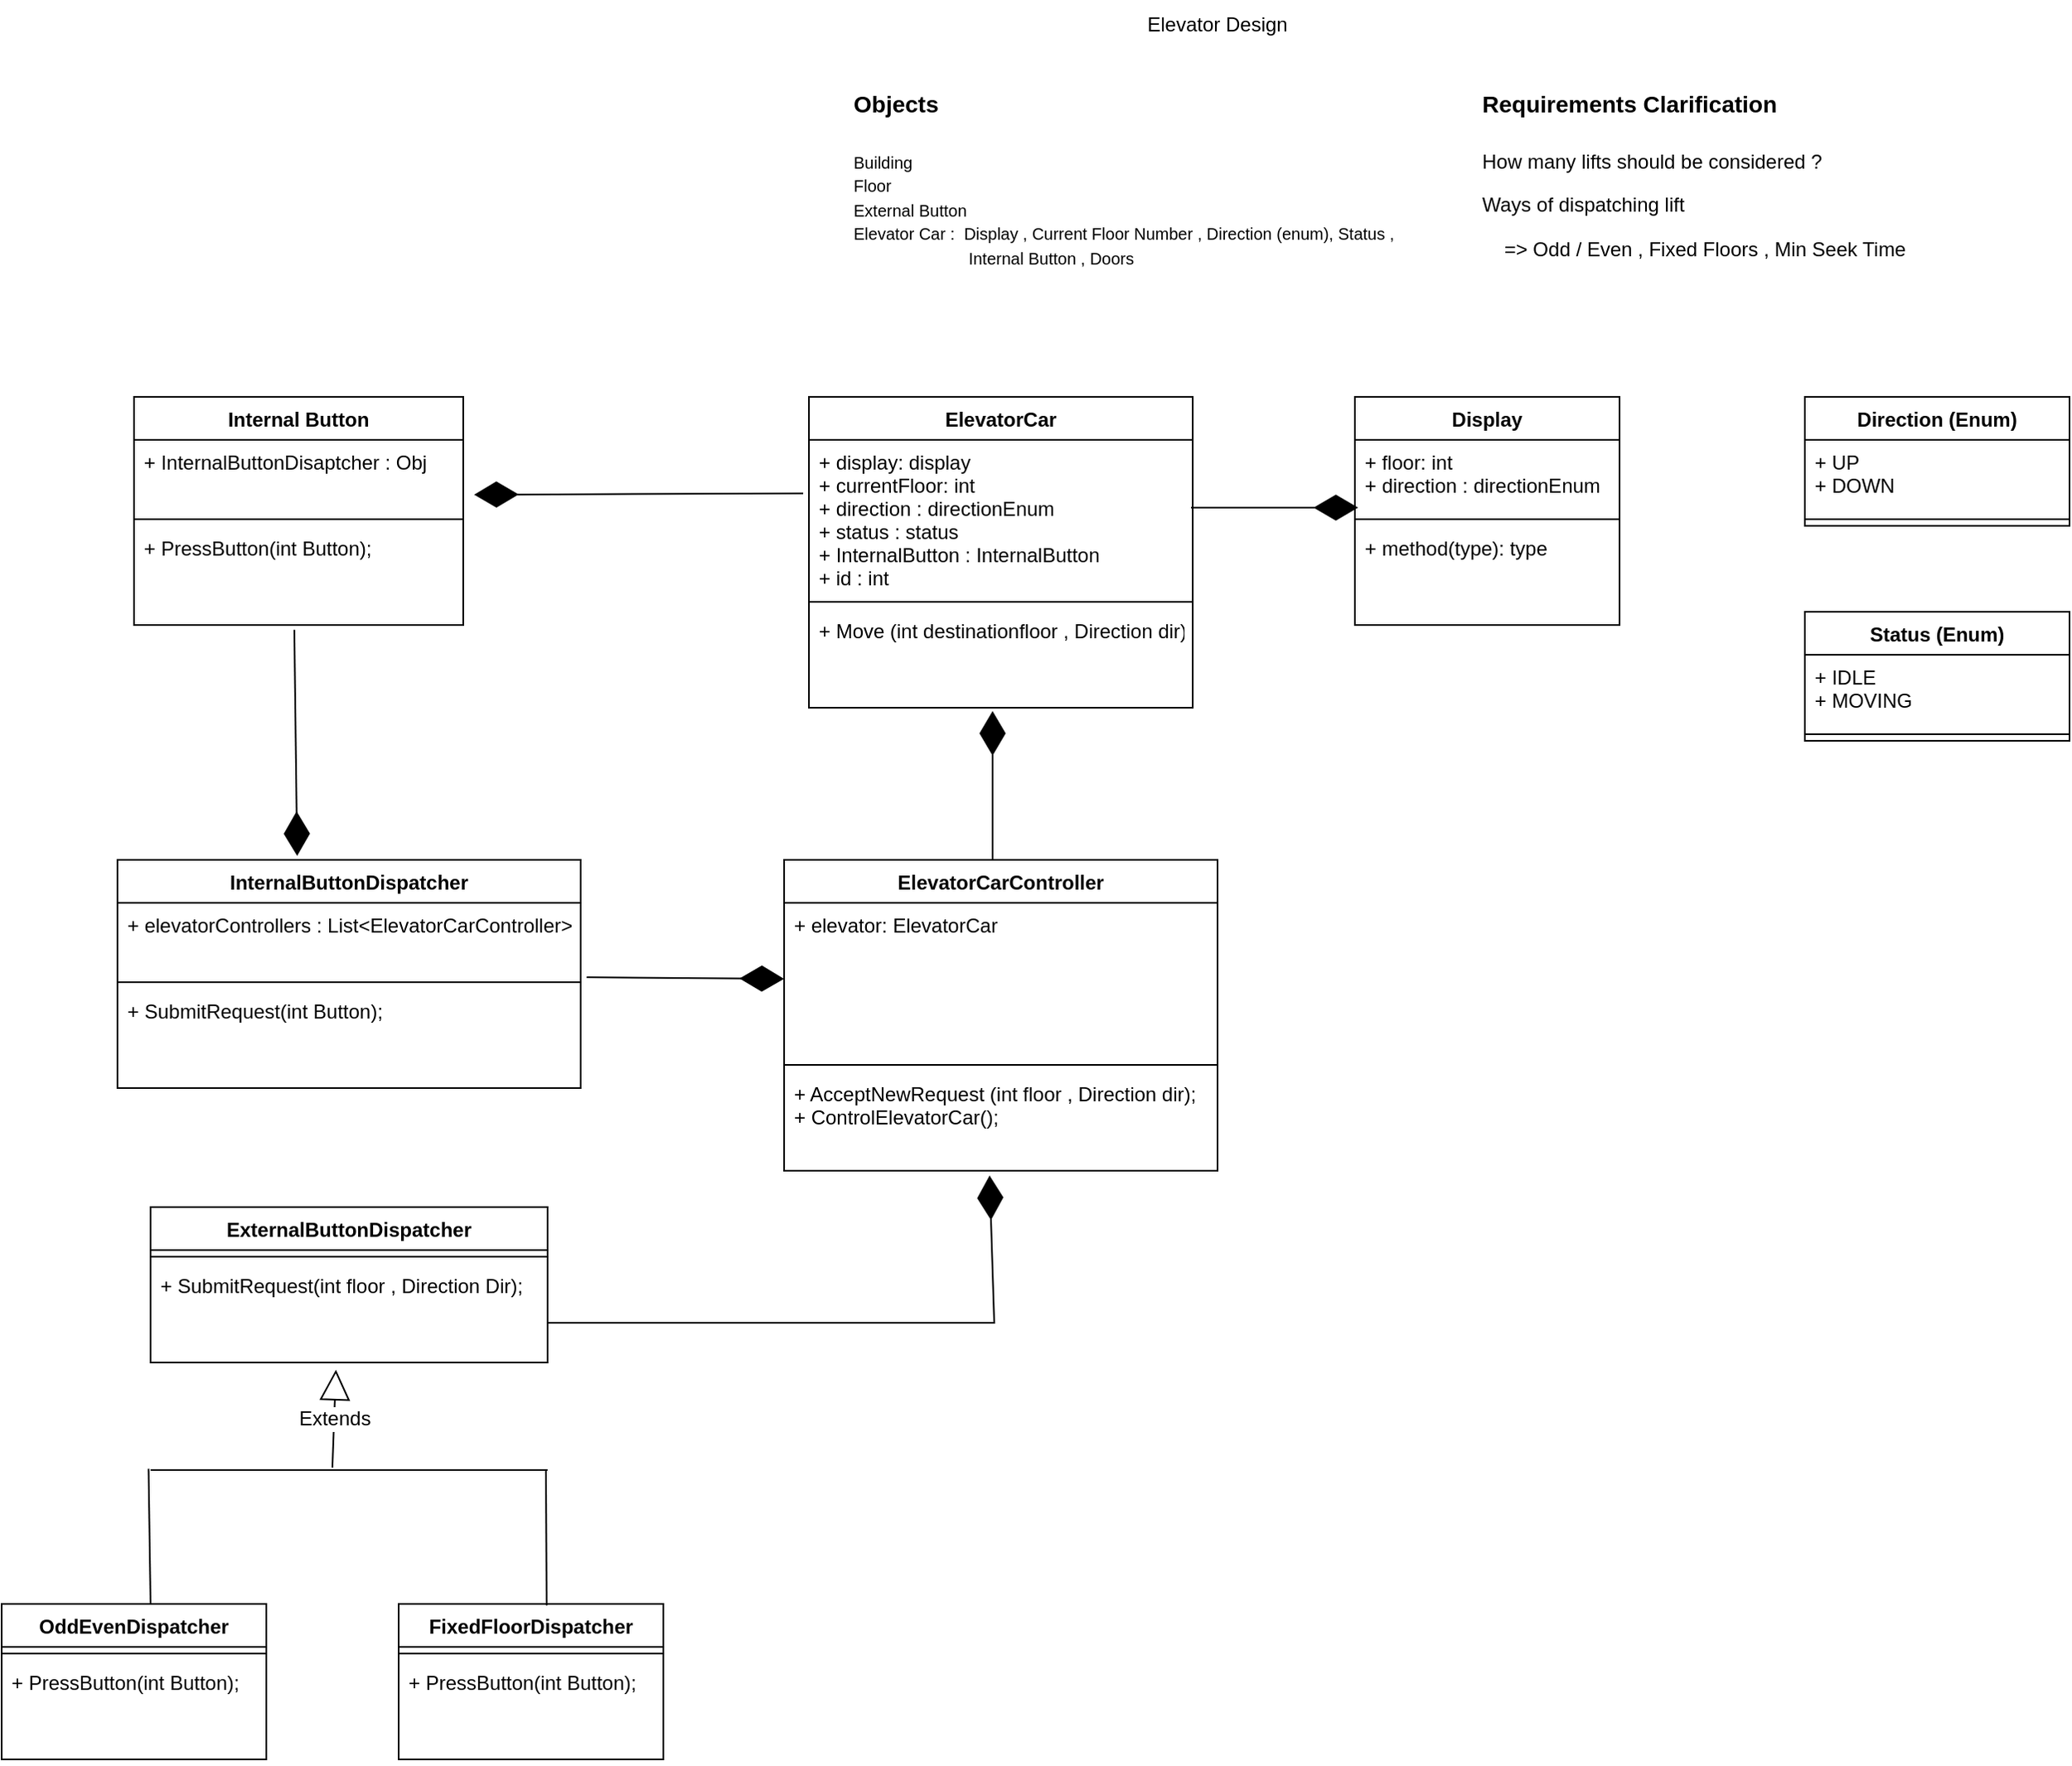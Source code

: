 <mxfile version="20.8.8" type="github">
  <diagram name="Page-1" id="c4acf3e9-155e-7222-9cf6-157b1a14988f">
    <mxGraphModel dx="1999" dy="498" grid="1" gridSize="10" guides="1" tooltips="1" connect="1" arrows="1" fold="1" page="1" pageScale="1" pageWidth="850" pageHeight="1100" background="none" math="0" shadow="0">
      <root>
        <mxCell id="0" />
        <mxCell id="1" parent="0" />
        <mxCell id="nZJ_XerWQQLApMEWjYs8-2" value="Elevator Design" style="text;html=1;strokeColor=none;fillColor=none;align=center;verticalAlign=middle;whiteSpace=wrap;rounded=0;" vertex="1" parent="1">
          <mxGeometry x="300" width="150" height="30" as="geometry" />
        </mxCell>
        <mxCell id="nZJ_XerWQQLApMEWjYs8-3" value="" style="shape=image;html=1;verticalAlign=top;verticalLabelPosition=bottom;labelBackgroundColor=#ffffff;imageAspect=0;aspect=fixed;image=https://cdn4.iconfinder.com/data/icons/aiga-symbol-signs/612/aiga_elevator_bg-128.png" vertex="1" parent="1">
          <mxGeometry x="70" y="40" width="58" height="58" as="geometry" />
        </mxCell>
        <mxCell id="nZJ_XerWQQLApMEWjYs8-4" value="&lt;h1&gt;&lt;font style=&quot;font-size: 14px;&quot;&gt;Requirements Clarification&lt;/font&gt;&lt;/h1&gt;&lt;p&gt;&lt;font style=&quot;font-size: 12px;&quot;&gt;How many lifts should be considered ?&lt;/font&gt;&lt;/p&gt;&lt;p&gt;&lt;font style=&quot;font-size: 12px;&quot;&gt;Ways of dispatching lift&amp;nbsp;&lt;/font&gt;&lt;/p&gt;&lt;p&gt;&lt;font style=&quot;font-size: 12px;&quot;&gt;&amp;nbsp; &amp;nbsp; =&amp;gt; Odd / Even , Fixed Floors ,&amp;nbsp;&lt;span style=&quot;background-color: initial;&quot;&gt;Min Seek Time&lt;/span&gt;&lt;/font&gt;&lt;/p&gt;&lt;p&gt;&amp;nbsp;&lt;/p&gt;&lt;p&gt;&lt;br&gt;&lt;/p&gt;&lt;p&gt;&lt;br&gt;&lt;/p&gt;" style="text;html=1;strokeColor=none;fillColor=none;spacing=5;spacingTop=-20;whiteSpace=wrap;overflow=hidden;rounded=0;" vertex="1" parent="1">
          <mxGeometry x="530" y="40" width="310" height="200" as="geometry" />
        </mxCell>
        <mxCell id="nZJ_XerWQQLApMEWjYs8-9" value="&lt;h1&gt;&lt;span style=&quot;background-color: initial;&quot;&gt;&lt;font style=&quot;font-size: 14px;&quot;&gt;Objects&amp;nbsp;&lt;/font&gt;&lt;/span&gt;&lt;/h1&gt;&lt;div&gt;&lt;span style=&quot;background-color: initial;&quot;&gt;&lt;font style=&quot;font-size: 10px;&quot;&gt;Building&amp;nbsp;&lt;/font&gt;&lt;/span&gt;&lt;/div&gt;&lt;div&gt;&lt;span style=&quot;background-color: initial;&quot;&gt;&lt;font style=&quot;font-size: 10px;&quot;&gt;Floor&lt;/font&gt;&lt;/span&gt;&lt;/div&gt;&lt;div&gt;&lt;span style=&quot;background-color: initial;&quot;&gt;&lt;font style=&quot;font-size: 10px;&quot;&gt;External Button&lt;/font&gt;&lt;/span&gt;&lt;/div&gt;&lt;div&gt;&lt;span style=&quot;background-color: initial;&quot;&gt;&lt;font style=&quot;font-size: 10px;&quot;&gt;Elevator Car :&amp;nbsp; Display , Current Floor Number , Direction (enum), Status ,&amp;nbsp; &amp;nbsp; &amp;nbsp; &amp;nbsp; &amp;nbsp; &amp;nbsp; &amp;nbsp; &amp;nbsp; &amp;nbsp; &amp;nbsp; &amp;nbsp; &amp;nbsp; &amp;nbsp; &amp;nbsp; &amp;nbsp; &amp;nbsp;Internal Button , Doors&lt;/font&gt;&lt;/span&gt;&lt;/div&gt;&lt;div&gt;&lt;span style=&quot;background-color: initial;&quot;&gt;&lt;font style=&quot;font-size: 10px;&quot;&gt;&lt;br&gt;&lt;/font&gt;&lt;/span&gt;&lt;/div&gt;" style="text;html=1;strokeColor=none;fillColor=none;spacing=5;spacingTop=-20;whiteSpace=wrap;overflow=hidden;rounded=0;" vertex="1" parent="1">
          <mxGeometry x="150" y="40" width="350" height="130" as="geometry" />
        </mxCell>
        <mxCell id="nZJ_XerWQQLApMEWjYs8-10" value="Display" style="swimlane;fontStyle=1;align=center;verticalAlign=top;childLayout=stackLayout;horizontal=1;startSize=26;horizontalStack=0;resizeParent=1;resizeParentMax=0;resizeLast=0;collapsible=1;marginBottom=0;fontSize=12;" vertex="1" parent="1">
          <mxGeometry x="458" y="240" width="160" height="138" as="geometry" />
        </mxCell>
        <mxCell id="nZJ_XerWQQLApMEWjYs8-11" value="+ floor: int&#xa;+ direction : directionEnum" style="text;strokeColor=none;fillColor=none;align=left;verticalAlign=top;spacingLeft=4;spacingRight=4;overflow=hidden;rotatable=0;points=[[0,0.5],[1,0.5]];portConstraint=eastwest;fontSize=12;" vertex="1" parent="nZJ_XerWQQLApMEWjYs8-10">
          <mxGeometry y="26" width="160" height="44" as="geometry" />
        </mxCell>
        <mxCell id="nZJ_XerWQQLApMEWjYs8-12" value="" style="line;strokeWidth=1;fillColor=none;align=left;verticalAlign=middle;spacingTop=-1;spacingLeft=3;spacingRight=3;rotatable=0;labelPosition=right;points=[];portConstraint=eastwest;strokeColor=inherit;fontSize=12;" vertex="1" parent="nZJ_XerWQQLApMEWjYs8-10">
          <mxGeometry y="70" width="160" height="8" as="geometry" />
        </mxCell>
        <mxCell id="nZJ_XerWQQLApMEWjYs8-13" value="+ method(type): type" style="text;strokeColor=none;fillColor=none;align=left;verticalAlign=top;spacingLeft=4;spacingRight=4;overflow=hidden;rotatable=0;points=[[0,0.5],[1,0.5]];portConstraint=eastwest;fontSize=12;" vertex="1" parent="nZJ_XerWQQLApMEWjYs8-10">
          <mxGeometry y="78" width="160" height="60" as="geometry" />
        </mxCell>
        <mxCell id="nZJ_XerWQQLApMEWjYs8-14" value="ElevatorCar" style="swimlane;fontStyle=1;align=center;verticalAlign=top;childLayout=stackLayout;horizontal=1;startSize=26;horizontalStack=0;resizeParent=1;resizeParentMax=0;resizeLast=0;collapsible=1;marginBottom=0;fontSize=12;" vertex="1" parent="1">
          <mxGeometry x="128" y="240" width="232" height="188" as="geometry" />
        </mxCell>
        <mxCell id="nZJ_XerWQQLApMEWjYs8-15" value="+ display: display&#xa;+ currentFloor: int&#xa;+ direction : directionEnum&#xa;+ status : status&#xa;+ InternalButton : InternalButton&#xa;+ id : int&#xa;" style="text;strokeColor=none;fillColor=none;align=left;verticalAlign=top;spacingLeft=4;spacingRight=4;overflow=hidden;rotatable=0;points=[[0,0.5],[1,0.5]];portConstraint=eastwest;fontSize=12;" vertex="1" parent="nZJ_XerWQQLApMEWjYs8-14">
          <mxGeometry y="26" width="232" height="94" as="geometry" />
        </mxCell>
        <mxCell id="nZJ_XerWQQLApMEWjYs8-16" value="" style="line;strokeWidth=1;fillColor=none;align=left;verticalAlign=middle;spacingTop=-1;spacingLeft=3;spacingRight=3;rotatable=0;labelPosition=right;points=[];portConstraint=eastwest;strokeColor=inherit;fontSize=12;" vertex="1" parent="nZJ_XerWQQLApMEWjYs8-14">
          <mxGeometry y="120" width="232" height="8" as="geometry" />
        </mxCell>
        <mxCell id="nZJ_XerWQQLApMEWjYs8-17" value="+ Move (int destinationfloor , Direction dir)" style="text;strokeColor=none;fillColor=none;align=left;verticalAlign=top;spacingLeft=4;spacingRight=4;overflow=hidden;rotatable=0;points=[[0,0.5],[1,0.5]];portConstraint=eastwest;fontSize=12;" vertex="1" parent="nZJ_XerWQQLApMEWjYs8-14">
          <mxGeometry y="128" width="232" height="60" as="geometry" />
        </mxCell>
        <mxCell id="nZJ_XerWQQLApMEWjYs8-20" value="Direction (Enum)" style="swimlane;fontStyle=1;align=center;verticalAlign=top;childLayout=stackLayout;horizontal=1;startSize=26;horizontalStack=0;resizeParent=1;resizeParentMax=0;resizeLast=0;collapsible=1;marginBottom=0;fontSize=12;" vertex="1" parent="1">
          <mxGeometry x="730" y="240" width="160" height="78" as="geometry" />
        </mxCell>
        <mxCell id="nZJ_XerWQQLApMEWjYs8-21" value="+ UP&#xa;+ DOWN" style="text;strokeColor=none;fillColor=none;align=left;verticalAlign=top;spacingLeft=4;spacingRight=4;overflow=hidden;rotatable=0;points=[[0,0.5],[1,0.5]];portConstraint=eastwest;fontSize=12;" vertex="1" parent="nZJ_XerWQQLApMEWjYs8-20">
          <mxGeometry y="26" width="160" height="44" as="geometry" />
        </mxCell>
        <mxCell id="nZJ_XerWQQLApMEWjYs8-22" value="" style="line;strokeWidth=1;fillColor=none;align=left;verticalAlign=middle;spacingTop=-1;spacingLeft=3;spacingRight=3;rotatable=0;labelPosition=right;points=[];portConstraint=eastwest;strokeColor=inherit;fontSize=12;" vertex="1" parent="nZJ_XerWQQLApMEWjYs8-20">
          <mxGeometry y="70" width="160" height="8" as="geometry" />
        </mxCell>
        <mxCell id="nZJ_XerWQQLApMEWjYs8-24" value="Status (Enum)" style="swimlane;fontStyle=1;align=center;verticalAlign=top;childLayout=stackLayout;horizontal=1;startSize=26;horizontalStack=0;resizeParent=1;resizeParentMax=0;resizeLast=0;collapsible=1;marginBottom=0;fontSize=12;" vertex="1" parent="1">
          <mxGeometry x="730" y="370" width="160" height="78" as="geometry" />
        </mxCell>
        <mxCell id="nZJ_XerWQQLApMEWjYs8-25" value="+ IDLE&#xa;+ MOVING" style="text;strokeColor=none;fillColor=none;align=left;verticalAlign=top;spacingLeft=4;spacingRight=4;overflow=hidden;rotatable=0;points=[[0,0.5],[1,0.5]];portConstraint=eastwest;fontSize=12;" vertex="1" parent="nZJ_XerWQQLApMEWjYs8-24">
          <mxGeometry y="26" width="160" height="44" as="geometry" />
        </mxCell>
        <mxCell id="nZJ_XerWQQLApMEWjYs8-26" value="" style="line;strokeWidth=1;fillColor=none;align=left;verticalAlign=middle;spacingTop=-1;spacingLeft=3;spacingRight=3;rotatable=0;labelPosition=right;points=[];portConstraint=eastwest;strokeColor=inherit;fontSize=12;" vertex="1" parent="nZJ_XerWQQLApMEWjYs8-24">
          <mxGeometry y="70" width="160" height="8" as="geometry" />
        </mxCell>
        <mxCell id="nZJ_XerWQQLApMEWjYs8-27" value="Internal Button" style="swimlane;fontStyle=1;align=center;verticalAlign=top;childLayout=stackLayout;horizontal=1;startSize=26;horizontalStack=0;resizeParent=1;resizeParentMax=0;resizeLast=0;collapsible=1;marginBottom=0;fontSize=12;" vertex="1" parent="1">
          <mxGeometry x="-280" y="240" width="199" height="138" as="geometry" />
        </mxCell>
        <mxCell id="nZJ_XerWQQLApMEWjYs8-28" value="+ InternalButtonDisaptcher : Obj" style="text;strokeColor=none;fillColor=none;align=left;verticalAlign=top;spacingLeft=4;spacingRight=4;overflow=hidden;rotatable=0;points=[[0,0.5],[1,0.5]];portConstraint=eastwest;fontSize=12;" vertex="1" parent="nZJ_XerWQQLApMEWjYs8-27">
          <mxGeometry y="26" width="199" height="44" as="geometry" />
        </mxCell>
        <mxCell id="nZJ_XerWQQLApMEWjYs8-29" value="" style="line;strokeWidth=1;fillColor=none;align=left;verticalAlign=middle;spacingTop=-1;spacingLeft=3;spacingRight=3;rotatable=0;labelPosition=right;points=[];portConstraint=eastwest;strokeColor=inherit;fontSize=12;" vertex="1" parent="nZJ_XerWQQLApMEWjYs8-27">
          <mxGeometry y="70" width="199" height="8" as="geometry" />
        </mxCell>
        <mxCell id="nZJ_XerWQQLApMEWjYs8-30" value="+ PressButton(int Button);" style="text;strokeColor=none;fillColor=none;align=left;verticalAlign=top;spacingLeft=4;spacingRight=4;overflow=hidden;rotatable=0;points=[[0,0.5],[1,0.5]];portConstraint=eastwest;fontSize=12;" vertex="1" parent="nZJ_XerWQQLApMEWjYs8-27">
          <mxGeometry y="78" width="199" height="60" as="geometry" />
        </mxCell>
        <mxCell id="nZJ_XerWQQLApMEWjYs8-19" value="" style="endArrow=diamondThin;endFill=1;endSize=24;html=1;rounded=0;fontSize=12;" edge="1" parent="1">
          <mxGeometry width="160" relative="1" as="geometry">
            <mxPoint x="359" y="307" as="sourcePoint" />
            <mxPoint x="460" y="307" as="targetPoint" />
          </mxGeometry>
        </mxCell>
        <mxCell id="nZJ_XerWQQLApMEWjYs8-31" value="" style="endArrow=diamondThin;endFill=1;endSize=24;html=1;rounded=0;fontSize=12;exitX=-0.015;exitY=0.344;exitDx=0;exitDy=0;exitPerimeter=0;entryX=1.033;entryY=0.754;entryDx=0;entryDy=0;entryPerimeter=0;" edge="1" parent="1" source="nZJ_XerWQQLApMEWjYs8-15" target="nZJ_XerWQQLApMEWjYs8-28">
          <mxGeometry width="160" relative="1" as="geometry">
            <mxPoint x="120" y="250" as="sourcePoint" />
            <mxPoint y="298" as="targetPoint" />
          </mxGeometry>
        </mxCell>
        <mxCell id="nZJ_XerWQQLApMEWjYs8-32" value="ElevatorCarController" style="swimlane;fontStyle=1;align=center;verticalAlign=top;childLayout=stackLayout;horizontal=1;startSize=26;horizontalStack=0;resizeParent=1;resizeParentMax=0;resizeLast=0;collapsible=1;marginBottom=0;fontSize=12;" vertex="1" parent="1">
          <mxGeometry x="113" y="520" width="262" height="188" as="geometry" />
        </mxCell>
        <mxCell id="nZJ_XerWQQLApMEWjYs8-33" value="+ elevator: ElevatorCar&#xa;&#xa;" style="text;strokeColor=none;fillColor=none;align=left;verticalAlign=top;spacingLeft=4;spacingRight=4;overflow=hidden;rotatable=0;points=[[0,0.5],[1,0.5]];portConstraint=eastwest;fontSize=12;" vertex="1" parent="nZJ_XerWQQLApMEWjYs8-32">
          <mxGeometry y="26" width="262" height="94" as="geometry" />
        </mxCell>
        <mxCell id="nZJ_XerWQQLApMEWjYs8-34" value="" style="line;strokeWidth=1;fillColor=none;align=left;verticalAlign=middle;spacingTop=-1;spacingLeft=3;spacingRight=3;rotatable=0;labelPosition=right;points=[];portConstraint=eastwest;strokeColor=inherit;fontSize=12;" vertex="1" parent="nZJ_XerWQQLApMEWjYs8-32">
          <mxGeometry y="120" width="262" height="8" as="geometry" />
        </mxCell>
        <mxCell id="nZJ_XerWQQLApMEWjYs8-35" value="+ AcceptNewRequest (int floor , Direction dir);&#xa;+ ControlElevatorCar();" style="text;strokeColor=none;fillColor=none;align=left;verticalAlign=top;spacingLeft=4;spacingRight=4;overflow=hidden;rotatable=0;points=[[0,0.5],[1,0.5]];portConstraint=eastwest;fontSize=12;" vertex="1" parent="nZJ_XerWQQLApMEWjYs8-32">
          <mxGeometry y="128" width="262" height="60" as="geometry" />
        </mxCell>
        <mxCell id="nZJ_XerWQQLApMEWjYs8-37" value="" style="endArrow=diamondThin;endFill=1;endSize=24;html=1;rounded=0;fontSize=12;" edge="1" parent="1">
          <mxGeometry width="160" relative="1" as="geometry">
            <mxPoint x="239" y="520" as="sourcePoint" />
            <mxPoint x="239" y="430" as="targetPoint" />
          </mxGeometry>
        </mxCell>
        <mxCell id="nZJ_XerWQQLApMEWjYs8-38" value="ExternalButtonDispatcher" style="swimlane;fontStyle=1;align=center;verticalAlign=top;childLayout=stackLayout;horizontal=1;startSize=26;horizontalStack=0;resizeParent=1;resizeParentMax=0;resizeLast=0;collapsible=1;marginBottom=0;fontSize=12;" vertex="1" parent="1">
          <mxGeometry x="-270" y="730" width="240" height="94" as="geometry" />
        </mxCell>
        <mxCell id="nZJ_XerWQQLApMEWjYs8-40" value="" style="line;strokeWidth=1;fillColor=none;align=left;verticalAlign=middle;spacingTop=-1;spacingLeft=3;spacingRight=3;rotatable=0;labelPosition=right;points=[];portConstraint=eastwest;strokeColor=inherit;fontSize=12;" vertex="1" parent="nZJ_XerWQQLApMEWjYs8-38">
          <mxGeometry y="26" width="240" height="8" as="geometry" />
        </mxCell>
        <mxCell id="nZJ_XerWQQLApMEWjYs8-41" value="+ SubmitRequest(int floor , Direction Dir);" style="text;strokeColor=none;fillColor=none;align=left;verticalAlign=top;spacingLeft=4;spacingRight=4;overflow=hidden;rotatable=0;points=[[0,0.5],[1,0.5]];portConstraint=eastwest;fontSize=12;" vertex="1" parent="nZJ_XerWQQLApMEWjYs8-38">
          <mxGeometry y="34" width="240" height="60" as="geometry" />
        </mxCell>
        <mxCell id="nZJ_XerWQQLApMEWjYs8-42" value="InternalButtonDispatcher" style="swimlane;fontStyle=1;align=center;verticalAlign=top;childLayout=stackLayout;horizontal=1;startSize=26;horizontalStack=0;resizeParent=1;resizeParentMax=0;resizeLast=0;collapsible=1;marginBottom=0;fontSize=12;" vertex="1" parent="1">
          <mxGeometry x="-290" y="520" width="280" height="138" as="geometry" />
        </mxCell>
        <mxCell id="nZJ_XerWQQLApMEWjYs8-43" value="+ elevatorControllers : List&lt;ElevatorCarController&gt;&#xa;" style="text;strokeColor=none;fillColor=none;align=left;verticalAlign=top;spacingLeft=4;spacingRight=4;overflow=hidden;rotatable=0;points=[[0,0.5],[1,0.5]];portConstraint=eastwest;fontSize=12;" vertex="1" parent="nZJ_XerWQQLApMEWjYs8-42">
          <mxGeometry y="26" width="280" height="44" as="geometry" />
        </mxCell>
        <mxCell id="nZJ_XerWQQLApMEWjYs8-44" value="" style="line;strokeWidth=1;fillColor=none;align=left;verticalAlign=middle;spacingTop=-1;spacingLeft=3;spacingRight=3;rotatable=0;labelPosition=right;points=[];portConstraint=eastwest;strokeColor=inherit;fontSize=12;" vertex="1" parent="nZJ_XerWQQLApMEWjYs8-42">
          <mxGeometry y="70" width="280" height="8" as="geometry" />
        </mxCell>
        <mxCell id="nZJ_XerWQQLApMEWjYs8-45" value="+ SubmitRequest(int Button);" style="text;strokeColor=none;fillColor=none;align=left;verticalAlign=top;spacingLeft=4;spacingRight=4;overflow=hidden;rotatable=0;points=[[0,0.5],[1,0.5]];portConstraint=eastwest;fontSize=12;" vertex="1" parent="nZJ_XerWQQLApMEWjYs8-42">
          <mxGeometry y="78" width="280" height="60" as="geometry" />
        </mxCell>
        <mxCell id="nZJ_XerWQQLApMEWjYs8-46" value="" style="endArrow=diamondThin;endFill=1;endSize=24;html=1;rounded=0;fontSize=12;exitX=1.013;exitY=1.023;exitDx=0;exitDy=0;exitPerimeter=0;" edge="1" parent="1" source="nZJ_XerWQQLApMEWjYs8-43" target="nZJ_XerWQQLApMEWjYs8-33">
          <mxGeometry width="160" relative="1" as="geometry">
            <mxPoint x="249" y="530" as="sourcePoint" />
            <mxPoint x="249" y="440" as="targetPoint" />
          </mxGeometry>
        </mxCell>
        <mxCell id="nZJ_XerWQQLApMEWjYs8-47" value="" style="endArrow=diamondThin;endFill=1;endSize=24;html=1;rounded=0;fontSize=12;exitX=0.487;exitY=1.047;exitDx=0;exitDy=0;exitPerimeter=0;entryX=0.388;entryY=-0.017;entryDx=0;entryDy=0;entryPerimeter=0;" edge="1" parent="1" source="nZJ_XerWQQLApMEWjYs8-30" target="nZJ_XerWQQLApMEWjYs8-42">
          <mxGeometry width="160" relative="1" as="geometry">
            <mxPoint x="-16.36" y="600.012" as="sourcePoint" />
            <mxPoint x="123" y="601.552" as="targetPoint" />
          </mxGeometry>
        </mxCell>
        <mxCell id="nZJ_XerWQQLApMEWjYs8-48" value="OddEvenDispatcher" style="swimlane;fontStyle=1;align=center;verticalAlign=top;childLayout=stackLayout;horizontal=1;startSize=26;horizontalStack=0;resizeParent=1;resizeParentMax=0;resizeLast=0;collapsible=1;marginBottom=0;fontSize=12;" vertex="1" parent="1">
          <mxGeometry x="-360" y="970" width="160" height="94" as="geometry" />
        </mxCell>
        <mxCell id="nZJ_XerWQQLApMEWjYs8-50" value="" style="line;strokeWidth=1;fillColor=none;align=left;verticalAlign=middle;spacingTop=-1;spacingLeft=3;spacingRight=3;rotatable=0;labelPosition=right;points=[];portConstraint=eastwest;strokeColor=inherit;fontSize=12;" vertex="1" parent="nZJ_XerWQQLApMEWjYs8-48">
          <mxGeometry y="26" width="160" height="8" as="geometry" />
        </mxCell>
        <mxCell id="nZJ_XerWQQLApMEWjYs8-51" value="+ PressButton(int Button);" style="text;strokeColor=none;fillColor=none;align=left;verticalAlign=top;spacingLeft=4;spacingRight=4;overflow=hidden;rotatable=0;points=[[0,0.5],[1,0.5]];portConstraint=eastwest;fontSize=12;" vertex="1" parent="nZJ_XerWQQLApMEWjYs8-48">
          <mxGeometry y="34" width="160" height="60" as="geometry" />
        </mxCell>
        <mxCell id="nZJ_XerWQQLApMEWjYs8-52" value="FixedFloorDispatcher" style="swimlane;fontStyle=1;align=center;verticalAlign=top;childLayout=stackLayout;horizontal=1;startSize=26;horizontalStack=0;resizeParent=1;resizeParentMax=0;resizeLast=0;collapsible=1;marginBottom=0;fontSize=12;" vertex="1" parent="1">
          <mxGeometry x="-120" y="970" width="160" height="94" as="geometry" />
        </mxCell>
        <mxCell id="nZJ_XerWQQLApMEWjYs8-54" value="" style="line;strokeWidth=1;fillColor=none;align=left;verticalAlign=middle;spacingTop=-1;spacingLeft=3;spacingRight=3;rotatable=0;labelPosition=right;points=[];portConstraint=eastwest;strokeColor=inherit;fontSize=12;" vertex="1" parent="nZJ_XerWQQLApMEWjYs8-52">
          <mxGeometry y="26" width="160" height="8" as="geometry" />
        </mxCell>
        <mxCell id="nZJ_XerWQQLApMEWjYs8-55" value="+ PressButton(int Button);" style="text;strokeColor=none;fillColor=none;align=left;verticalAlign=top;spacingLeft=4;spacingRight=4;overflow=hidden;rotatable=0;points=[[0,0.5],[1,0.5]];portConstraint=eastwest;fontSize=12;" vertex="1" parent="nZJ_XerWQQLApMEWjYs8-52">
          <mxGeometry y="34" width="160" height="60" as="geometry" />
        </mxCell>
        <mxCell id="nZJ_XerWQQLApMEWjYs8-59" value="" style="line;strokeWidth=1;fillColor=none;align=left;verticalAlign=middle;spacingTop=-1;spacingLeft=3;spacingRight=3;rotatable=0;labelPosition=right;points=[];portConstraint=eastwest;strokeColor=inherit;fontSize=12;" vertex="1" parent="1">
          <mxGeometry x="-270" y="885" width="240" height="8" as="geometry" />
        </mxCell>
        <mxCell id="nZJ_XerWQQLApMEWjYs8-63" value="" style="endArrow=none;html=1;rounded=0;fontSize=12;entryX=-0.005;entryY=0.412;entryDx=0;entryDy=0;entryPerimeter=0;" edge="1" parent="1" target="nZJ_XerWQQLApMEWjYs8-59">
          <mxGeometry width="50" height="50" relative="1" as="geometry">
            <mxPoint x="-270" y="970" as="sourcePoint" />
            <mxPoint x="-270" y="900" as="targetPoint" />
          </mxGeometry>
        </mxCell>
        <mxCell id="nZJ_XerWQQLApMEWjYs8-64" value="" style="endArrow=none;html=1;rounded=0;fontSize=12;exitX=0.559;exitY=0.009;exitDx=0;exitDy=0;exitPerimeter=0;" edge="1" parent="1" source="nZJ_XerWQQLApMEWjYs8-52">
          <mxGeometry width="50" height="50" relative="1" as="geometry">
            <mxPoint x="-260.0" y="980" as="sourcePoint" />
            <mxPoint x="-31" y="889" as="targetPoint" />
          </mxGeometry>
        </mxCell>
        <mxCell id="nZJ_XerWQQLApMEWjYs8-65" value="Extends" style="endArrow=block;endSize=16;endFill=0;html=1;rounded=0;fontSize=12;entryX=0.467;entryY=1.072;entryDx=0;entryDy=0;entryPerimeter=0;exitX=0.458;exitY=0.319;exitDx=0;exitDy=0;exitPerimeter=0;" edge="1" parent="1" source="nZJ_XerWQQLApMEWjYs8-59" target="nZJ_XerWQQLApMEWjYs8-41">
          <mxGeometry width="160" relative="1" as="geometry">
            <mxPoint x="-158" y="880" as="sourcePoint" />
            <mxPoint x="120" y="950" as="targetPoint" />
          </mxGeometry>
        </mxCell>
        <mxCell id="nZJ_XerWQQLApMEWjYs8-66" value="" style="endArrow=diamondThin;endFill=1;endSize=24;html=1;rounded=0;fontSize=12;exitX=1;exitY=0.6;exitDx=0;exitDy=0;exitPerimeter=0;entryX=0.474;entryY=1.048;entryDx=0;entryDy=0;entryPerimeter=0;" edge="1" parent="1" source="nZJ_XerWQQLApMEWjYs8-41" target="nZJ_XerWQQLApMEWjYs8-35">
          <mxGeometry width="160" relative="1" as="geometry">
            <mxPoint x="-150" y="840" as="sourcePoint" />
            <mxPoint x="230" y="710" as="targetPoint" />
            <Array as="points">
              <mxPoint x="240" y="800" />
            </Array>
          </mxGeometry>
        </mxCell>
      </root>
    </mxGraphModel>
  </diagram>
</mxfile>
